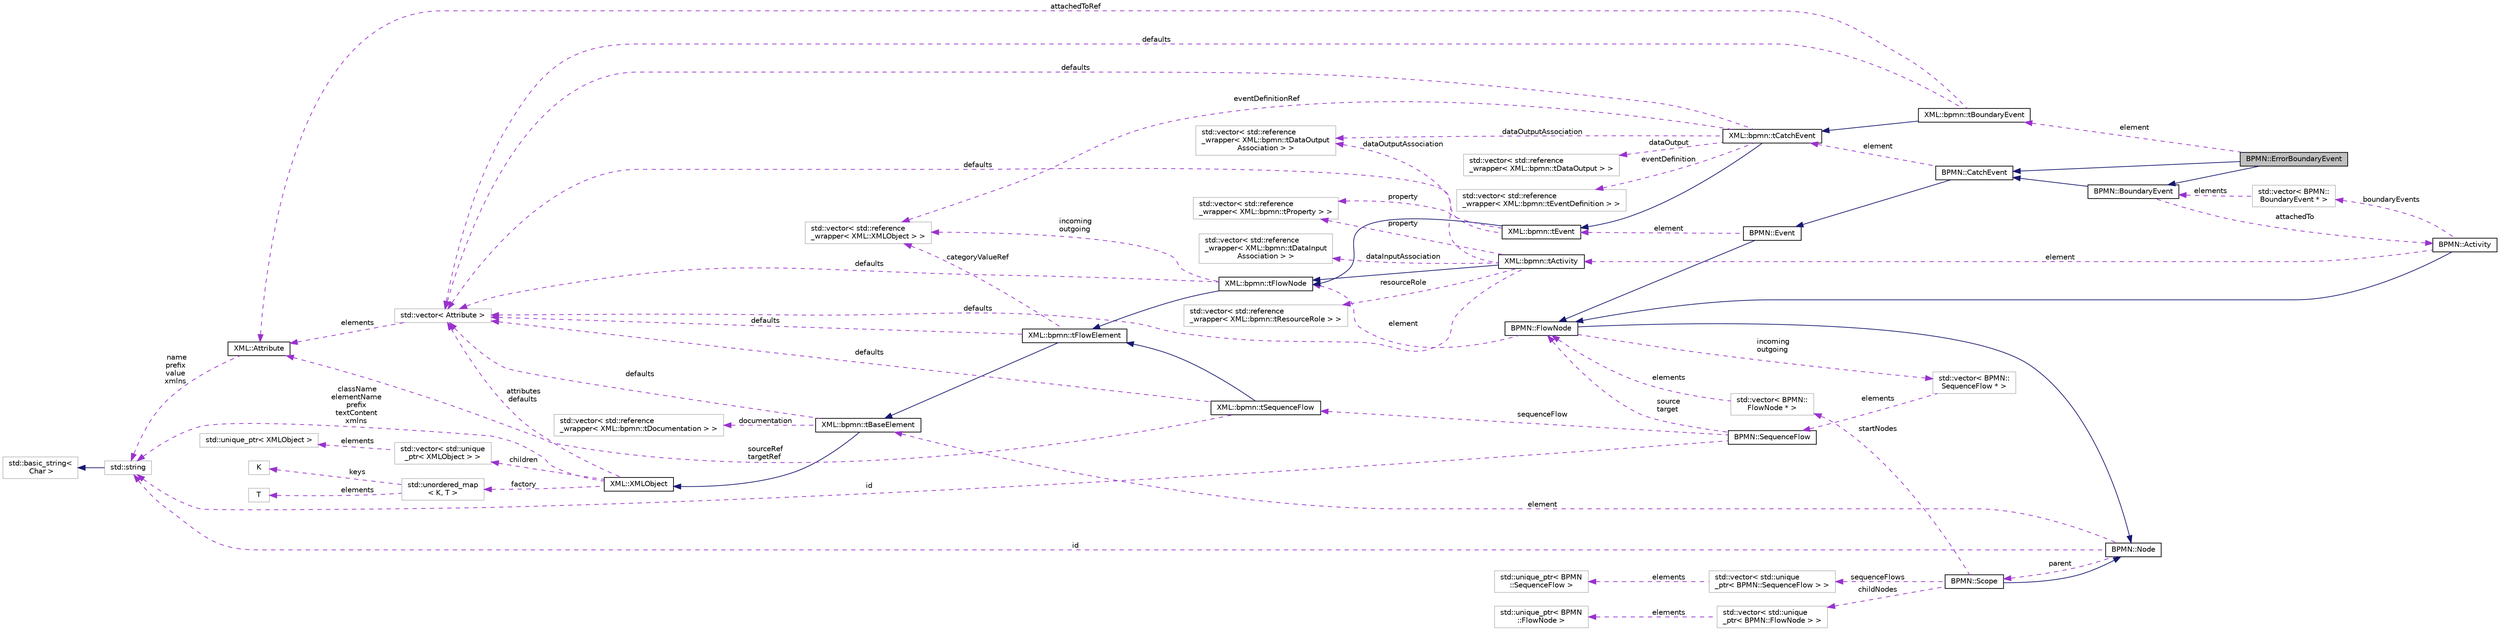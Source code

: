 digraph "BPMN::ErrorBoundaryEvent"
{
 // LATEX_PDF_SIZE
  edge [fontname="Helvetica",fontsize="10",labelfontname="Helvetica",labelfontsize="10"];
  node [fontname="Helvetica",fontsize="10",shape=record];
  rankdir="LR";
  Node1 [label="BPMN::ErrorBoundaryEvent",height=0.2,width=0.4,color="black", fillcolor="grey75", style="filled", fontcolor="black",tooltip=" "];
  Node2 -> Node1 [dir="back",color="midnightblue",fontsize="10",style="solid",fontname="Helvetica"];
  Node2 [label="BPMN::BoundaryEvent",height=0.2,width=0.4,color="black", fillcolor="white", style="filled",URL="$classBPMN_1_1BoundaryEvent.html",tooltip="Represents a boundary event attached to an activity in a BPMN process."];
  Node3 -> Node2 [dir="back",color="midnightblue",fontsize="10",style="solid",fontname="Helvetica"];
  Node3 [label="BPMN::CatchEvent",height=0.2,width=0.4,color="black", fillcolor="white", style="filled",URL="$classBPMN_1_1CatchEvent.html",tooltip=" "];
  Node4 -> Node3 [dir="back",color="midnightblue",fontsize="10",style="solid",fontname="Helvetica"];
  Node4 [label="BPMN::Event",height=0.2,width=0.4,color="black", fillcolor="white", style="filled",URL="$classBPMN_1_1Event.html",tooltip=" "];
  Node5 -> Node4 [dir="back",color="midnightblue",fontsize="10",style="solid",fontname="Helvetica"];
  Node5 [label="BPMN::FlowNode",height=0.2,width=0.4,color="black", fillcolor="white", style="filled",URL="$classBPMN_1_1FlowNode.html",tooltip=" "];
  Node6 -> Node5 [dir="back",color="midnightblue",fontsize="10",style="solid",fontname="Helvetica"];
  Node6 [label="BPMN::Node",height=0.2,width=0.4,color="black", fillcolor="white", style="filled",URL="$classBPMN_1_1Node.html",tooltip="Represents a node in a BPMN process."];
  Node7 -> Node6 [dir="back",color="darkorchid3",fontsize="10",style="dashed",label=" element" ,fontname="Helvetica"];
  Node7 [label="XML::bpmn::tBaseElement",height=0.2,width=0.4,color="black", fillcolor="white", style="filled",URL="$classXML_1_1bpmn_1_1tBaseElement.html",tooltip=" "];
  Node8 -> Node7 [dir="back",color="midnightblue",fontsize="10",style="solid",fontname="Helvetica"];
  Node8 [label="XML::XMLObject",height=0.2,width=0.4,color="black", fillcolor="white", style="filled",URL="$classXML_1_1XMLObject.html",tooltip=" "];
  Node9 -> Node8 [dir="back",color="darkorchid3",fontsize="10",style="dashed",label=" attributes\ndefaults" ,fontname="Helvetica"];
  Node9 [label="std::vector\< Attribute \>",height=0.2,width=0.4,color="grey75", fillcolor="white", style="filled",tooltip=" "];
  Node10 -> Node9 [dir="back",color="darkorchid3",fontsize="10",style="dashed",label=" elements" ,fontname="Helvetica"];
  Node10 [label="XML::Attribute",height=0.2,width=0.4,color="black", fillcolor="white", style="filled",URL="$structXML_1_1Attribute.html",tooltip=" "];
  Node11 -> Node10 [dir="back",color="darkorchid3",fontsize="10",style="dashed",label=" name\nprefix\nvalue\nxmlns" ,fontname="Helvetica"];
  Node11 [label="std::string",height=0.2,width=0.4,color="grey75", fillcolor="white", style="filled",tooltip=" "];
  Node12 -> Node11 [dir="back",color="midnightblue",fontsize="10",style="solid",fontname="Helvetica"];
  Node12 [label="std::basic_string\<\l Char \>",height=0.2,width=0.4,color="grey75", fillcolor="white", style="filled",tooltip=" "];
  Node11 -> Node8 [dir="back",color="darkorchid3",fontsize="10",style="dashed",label=" className\nelementName\nprefix\ntextContent\nxmlns" ,fontname="Helvetica"];
  Node13 -> Node8 [dir="back",color="darkorchid3",fontsize="10",style="dashed",label=" children" ,fontname="Helvetica"];
  Node13 [label="std::vector\< std::unique\l_ptr\< XMLObject \> \>",height=0.2,width=0.4,color="grey75", fillcolor="white", style="filled",tooltip=" "];
  Node14 -> Node13 [dir="back",color="darkorchid3",fontsize="10",style="dashed",label=" elements" ,fontname="Helvetica"];
  Node14 [label="std::unique_ptr\< XMLObject \>",height=0.2,width=0.4,color="grey75", fillcolor="white", style="filled",tooltip=" "];
  Node15 -> Node8 [dir="back",color="darkorchid3",fontsize="10",style="dashed",label=" factory" ,fontname="Helvetica"];
  Node15 [label="std::unordered_map\l\< K, T \>",height=0.2,width=0.4,color="grey75", fillcolor="white", style="filled",tooltip=" "];
  Node16 -> Node15 [dir="back",color="darkorchid3",fontsize="10",style="dashed",label=" keys" ,fontname="Helvetica"];
  Node16 [label="K",height=0.2,width=0.4,color="grey75", fillcolor="white", style="filled",tooltip=" "];
  Node17 -> Node15 [dir="back",color="darkorchid3",fontsize="10",style="dashed",label=" elements" ,fontname="Helvetica"];
  Node17 [label="T",height=0.2,width=0.4,color="grey75", fillcolor="white", style="filled",tooltip=" "];
  Node18 -> Node7 [dir="back",color="darkorchid3",fontsize="10",style="dashed",label=" documentation" ,fontname="Helvetica"];
  Node18 [label="std::vector\< std::reference\l_wrapper\< XML::bpmn::tDocumentation \> \>",height=0.2,width=0.4,color="grey75", fillcolor="white", style="filled",tooltip=" "];
  Node9 -> Node7 [dir="back",color="darkorchid3",fontsize="10",style="dashed",label=" defaults" ,fontname="Helvetica"];
  Node19 -> Node6 [dir="back",color="darkorchid3",fontsize="10",style="dashed",label=" parent" ,fontname="Helvetica"];
  Node19 [label="BPMN::Scope",height=0.2,width=0.4,color="black", fillcolor="white", style="filled",URL="$classBPMN_1_1Scope.html",tooltip=" "];
  Node6 -> Node19 [dir="back",color="midnightblue",fontsize="10",style="solid",fontname="Helvetica"];
  Node20 -> Node19 [dir="back",color="darkorchid3",fontsize="10",style="dashed",label=" childNodes" ,fontname="Helvetica"];
  Node20 [label="std::vector\< std::unique\l_ptr\< BPMN::FlowNode \> \>",height=0.2,width=0.4,color="grey75", fillcolor="white", style="filled",tooltip=" "];
  Node21 -> Node20 [dir="back",color="darkorchid3",fontsize="10",style="dashed",label=" elements" ,fontname="Helvetica"];
  Node21 [label="std::unique_ptr\< BPMN\l::FlowNode \>",height=0.2,width=0.4,color="grey75", fillcolor="white", style="filled",tooltip=" "];
  Node22 -> Node19 [dir="back",color="darkorchid3",fontsize="10",style="dashed",label=" startNodes" ,fontname="Helvetica"];
  Node22 [label="std::vector\< BPMN::\lFlowNode * \>",height=0.2,width=0.4,color="grey75", fillcolor="white", style="filled",tooltip=" "];
  Node5 -> Node22 [dir="back",color="darkorchid3",fontsize="10",style="dashed",label=" elements" ,fontname="Helvetica"];
  Node23 -> Node19 [dir="back",color="darkorchid3",fontsize="10",style="dashed",label=" sequenceFlows" ,fontname="Helvetica"];
  Node23 [label="std::vector\< std::unique\l_ptr\< BPMN::SequenceFlow \> \>",height=0.2,width=0.4,color="grey75", fillcolor="white", style="filled",tooltip=" "];
  Node24 -> Node23 [dir="back",color="darkorchid3",fontsize="10",style="dashed",label=" elements" ,fontname="Helvetica"];
  Node24 [label="std::unique_ptr\< BPMN\l::SequenceFlow \>",height=0.2,width=0.4,color="grey75", fillcolor="white", style="filled",tooltip=" "];
  Node11 -> Node6 [dir="back",color="darkorchid3",fontsize="10",style="dashed",label=" id" ,fontname="Helvetica"];
  Node25 -> Node5 [dir="back",color="darkorchid3",fontsize="10",style="dashed",label=" incoming\noutgoing" ,fontname="Helvetica"];
  Node25 [label="std::vector\< BPMN::\lSequenceFlow * \>",height=0.2,width=0.4,color="grey75", fillcolor="white", style="filled",tooltip=" "];
  Node26 -> Node25 [dir="back",color="darkorchid3",fontsize="10",style="dashed",label=" elements" ,fontname="Helvetica"];
  Node26 [label="BPMN::SequenceFlow",height=0.2,width=0.4,color="black", fillcolor="white", style="filled",URL="$classBPMN_1_1SequenceFlow.html",tooltip="Represents a sequence flow in a BPMN process."];
  Node5 -> Node26 [dir="back",color="darkorchid3",fontsize="10",style="dashed",label=" source\ntarget" ,fontname="Helvetica"];
  Node27 -> Node26 [dir="back",color="darkorchid3",fontsize="10",style="dashed",label=" sequenceFlow" ,fontname="Helvetica"];
  Node27 [label="XML::bpmn::tSequenceFlow",height=0.2,width=0.4,color="black", fillcolor="white", style="filled",URL="$classXML_1_1bpmn_1_1tSequenceFlow.html",tooltip=" "];
  Node28 -> Node27 [dir="back",color="midnightblue",fontsize="10",style="solid",fontname="Helvetica"];
  Node28 [label="XML::bpmn::tFlowElement",height=0.2,width=0.4,color="black", fillcolor="white", style="filled",URL="$classXML_1_1bpmn_1_1tFlowElement.html",tooltip=" "];
  Node7 -> Node28 [dir="back",color="midnightblue",fontsize="10",style="solid",fontname="Helvetica"];
  Node9 -> Node28 [dir="back",color="darkorchid3",fontsize="10",style="dashed",label=" defaults" ,fontname="Helvetica"];
  Node29 -> Node28 [dir="back",color="darkorchid3",fontsize="10",style="dashed",label=" categoryValueRef" ,fontname="Helvetica"];
  Node29 [label="std::vector\< std::reference\l_wrapper\< XML::XMLObject \> \>",height=0.2,width=0.4,color="grey75", fillcolor="white", style="filled",tooltip=" "];
  Node10 -> Node27 [dir="back",color="darkorchid3",fontsize="10",style="dashed",label=" sourceRef\ntargetRef" ,fontname="Helvetica"];
  Node9 -> Node27 [dir="back",color="darkorchid3",fontsize="10",style="dashed",label=" defaults" ,fontname="Helvetica"];
  Node11 -> Node26 [dir="back",color="darkorchid3",fontsize="10",style="dashed",label=" id" ,fontname="Helvetica"];
  Node30 -> Node5 [dir="back",color="darkorchid3",fontsize="10",style="dashed",label=" element" ,fontname="Helvetica"];
  Node30 [label="XML::bpmn::tFlowNode",height=0.2,width=0.4,color="black", fillcolor="white", style="filled",URL="$classXML_1_1bpmn_1_1tFlowNode.html",tooltip=" "];
  Node28 -> Node30 [dir="back",color="midnightblue",fontsize="10",style="solid",fontname="Helvetica"];
  Node9 -> Node30 [dir="back",color="darkorchid3",fontsize="10",style="dashed",label=" defaults" ,fontname="Helvetica"];
  Node29 -> Node30 [dir="back",color="darkorchid3",fontsize="10",style="dashed",label=" incoming\noutgoing" ,fontname="Helvetica"];
  Node31 -> Node4 [dir="back",color="darkorchid3",fontsize="10",style="dashed",label=" element" ,fontname="Helvetica"];
  Node31 [label="XML::bpmn::tEvent",height=0.2,width=0.4,color="black", fillcolor="white", style="filled",URL="$classXML_1_1bpmn_1_1tEvent.html",tooltip=" "];
  Node30 -> Node31 [dir="back",color="midnightblue",fontsize="10",style="solid",fontname="Helvetica"];
  Node32 -> Node31 [dir="back",color="darkorchid3",fontsize="10",style="dashed",label=" property" ,fontname="Helvetica"];
  Node32 [label="std::vector\< std::reference\l_wrapper\< XML::bpmn::tProperty \> \>",height=0.2,width=0.4,color="grey75", fillcolor="white", style="filled",tooltip=" "];
  Node9 -> Node31 [dir="back",color="darkorchid3",fontsize="10",style="dashed",label=" defaults" ,fontname="Helvetica"];
  Node33 -> Node3 [dir="back",color="darkorchid3",fontsize="10",style="dashed",label=" element" ,fontname="Helvetica"];
  Node33 [label="XML::bpmn::tCatchEvent",height=0.2,width=0.4,color="black", fillcolor="white", style="filled",URL="$classXML_1_1bpmn_1_1tCatchEvent.html",tooltip=" "];
  Node31 -> Node33 [dir="back",color="midnightblue",fontsize="10",style="solid",fontname="Helvetica"];
  Node9 -> Node33 [dir="back",color="darkorchid3",fontsize="10",style="dashed",label=" defaults" ,fontname="Helvetica"];
  Node34 -> Node33 [dir="back",color="darkorchid3",fontsize="10",style="dashed",label=" dataOutputAssociation" ,fontname="Helvetica"];
  Node34 [label="std::vector\< std::reference\l_wrapper\< XML::bpmn::tDataOutput\lAssociation \> \>",height=0.2,width=0.4,color="grey75", fillcolor="white", style="filled",tooltip=" "];
  Node29 -> Node33 [dir="back",color="darkorchid3",fontsize="10",style="dashed",label=" eventDefinitionRef" ,fontname="Helvetica"];
  Node35 -> Node33 [dir="back",color="darkorchid3",fontsize="10",style="dashed",label=" dataOutput" ,fontname="Helvetica"];
  Node35 [label="std::vector\< std::reference\l_wrapper\< XML::bpmn::tDataOutput \> \>",height=0.2,width=0.4,color="grey75", fillcolor="white", style="filled",tooltip=" "];
  Node36 -> Node33 [dir="back",color="darkorchid3",fontsize="10",style="dashed",label=" eventDefinition" ,fontname="Helvetica"];
  Node36 [label="std::vector\< std::reference\l_wrapper\< XML::bpmn::tEventDefinition \> \>",height=0.2,width=0.4,color="grey75", fillcolor="white", style="filled",tooltip=" "];
  Node37 -> Node2 [dir="back",color="darkorchid3",fontsize="10",style="dashed",label=" attachedTo" ,fontname="Helvetica"];
  Node37 [label="BPMN::Activity",height=0.2,width=0.4,color="black", fillcolor="white", style="filled",URL="$classBPMN_1_1Activity.html",tooltip=" "];
  Node5 -> Node37 [dir="back",color="midnightblue",fontsize="10",style="solid",fontname="Helvetica"];
  Node38 -> Node37 [dir="back",color="darkorchid3",fontsize="10",style="dashed",label=" element" ,fontname="Helvetica"];
  Node38 [label="XML::bpmn::tActivity",height=0.2,width=0.4,color="black", fillcolor="white", style="filled",URL="$classXML_1_1bpmn_1_1tActivity.html",tooltip=" "];
  Node30 -> Node38 [dir="back",color="midnightblue",fontsize="10",style="solid",fontname="Helvetica"];
  Node32 -> Node38 [dir="back",color="darkorchid3",fontsize="10",style="dashed",label=" property" ,fontname="Helvetica"];
  Node9 -> Node38 [dir="back",color="darkorchid3",fontsize="10",style="dashed",label=" defaults" ,fontname="Helvetica"];
  Node34 -> Node38 [dir="back",color="darkorchid3",fontsize="10",style="dashed",label=" dataOutputAssociation" ,fontname="Helvetica"];
  Node39 -> Node38 [dir="back",color="darkorchid3",fontsize="10",style="dashed",label=" dataInputAssociation" ,fontname="Helvetica"];
  Node39 [label="std::vector\< std::reference\l_wrapper\< XML::bpmn::tDataInput\lAssociation \> \>",height=0.2,width=0.4,color="grey75", fillcolor="white", style="filled",tooltip=" "];
  Node40 -> Node38 [dir="back",color="darkorchid3",fontsize="10",style="dashed",label=" resourceRole" ,fontname="Helvetica"];
  Node40 [label="std::vector\< std::reference\l_wrapper\< XML::bpmn::tResourceRole \> \>",height=0.2,width=0.4,color="grey75", fillcolor="white", style="filled",tooltip=" "];
  Node41 -> Node37 [dir="back",color="darkorchid3",fontsize="10",style="dashed",label=" boundaryEvents" ,fontname="Helvetica"];
  Node41 [label="std::vector\< BPMN::\lBoundaryEvent * \>",height=0.2,width=0.4,color="grey75", fillcolor="white", style="filled",tooltip=" "];
  Node2 -> Node41 [dir="back",color="darkorchid3",fontsize="10",style="dashed",label=" elements" ,fontname="Helvetica"];
  Node3 -> Node1 [dir="back",color="midnightblue",fontsize="10",style="solid",fontname="Helvetica"];
  Node42 -> Node1 [dir="back",color="darkorchid3",fontsize="10",style="dashed",label=" element" ,fontname="Helvetica"];
  Node42 [label="XML::bpmn::tBoundaryEvent",height=0.2,width=0.4,color="black", fillcolor="white", style="filled",URL="$classXML_1_1bpmn_1_1tBoundaryEvent.html",tooltip=" "];
  Node33 -> Node42 [dir="back",color="midnightblue",fontsize="10",style="solid",fontname="Helvetica"];
  Node10 -> Node42 [dir="back",color="darkorchid3",fontsize="10",style="dashed",label=" attachedToRef" ,fontname="Helvetica"];
  Node9 -> Node42 [dir="back",color="darkorchid3",fontsize="10",style="dashed",label=" defaults" ,fontname="Helvetica"];
}
